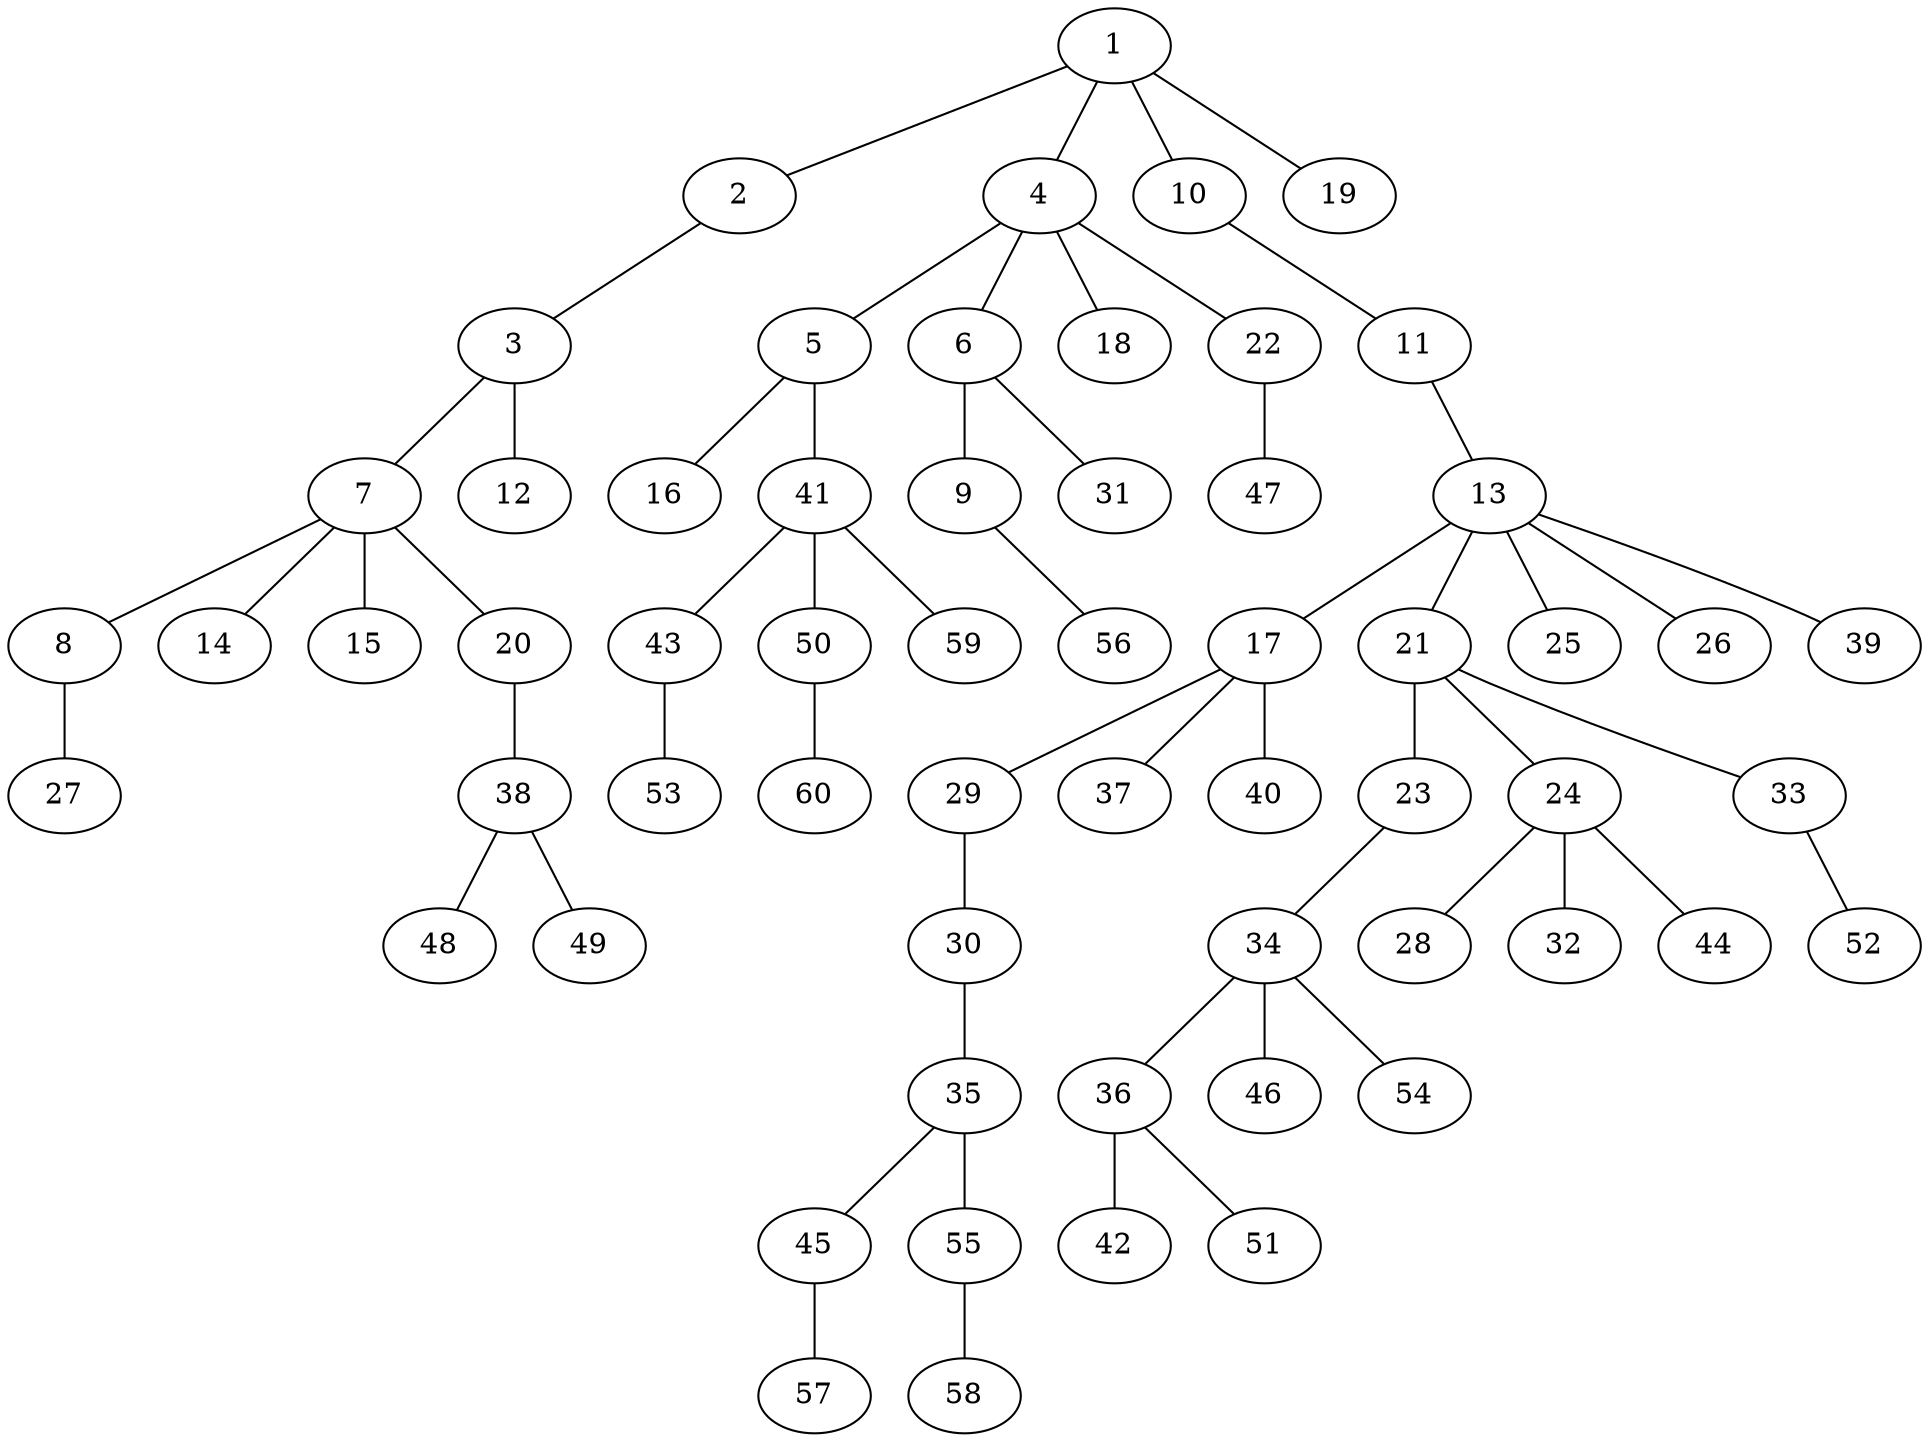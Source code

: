 graph graphname {1--2
1--4
1--10
1--19
2--3
3--7
3--12
4--5
4--6
4--18
4--22
5--16
5--41
6--9
6--31
7--8
7--14
7--15
7--20
8--27
9--56
10--11
11--13
13--17
13--21
13--25
13--26
13--39
17--29
17--37
17--40
20--38
21--23
21--24
21--33
22--47
23--34
24--28
24--32
24--44
29--30
30--35
33--52
34--36
34--46
34--54
35--45
35--55
36--42
36--51
38--48
38--49
41--43
41--50
41--59
43--53
45--57
50--60
55--58
}